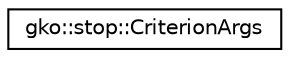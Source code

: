 digraph "Graphical Class Hierarchy"
{
 // INTERACTIVE_SVG=YES
  edge [fontname="Helvetica",fontsize="10",labelfontname="Helvetica",labelfontsize="10"];
  node [fontname="Helvetica",fontsize="10",shape=record];
  rankdir="LR";
  Node1 [label="gko::stop::CriterionArgs",height=0.2,width=0.4,color="black", fillcolor="white", style="filled",URL="$structgko_1_1stop_1_1CriterionArgs.html",tooltip="This struct is used to pass parameters to the EnableDefaultCriterionFactoryCriterionFactory::generate..."];
}
